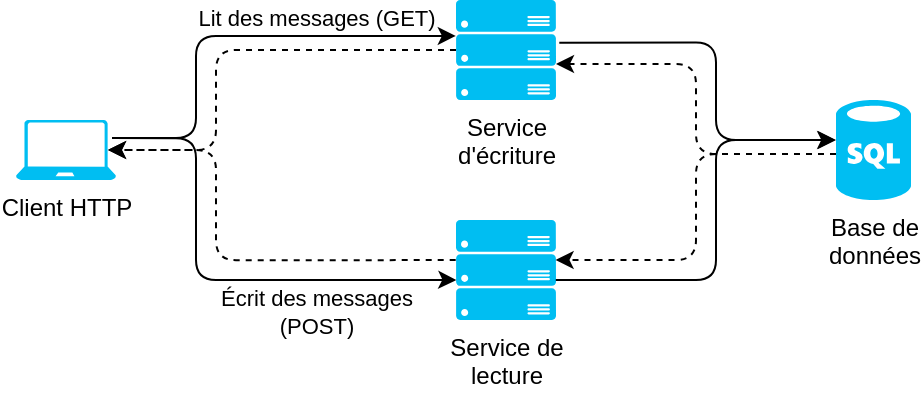 <mxfile version="14.4.2" type="device"><diagram id="hgKMzffdjP7wMpuV3e5r" name="Page-1"><mxGraphModel dx="474" dy="286" grid="1" gridSize="10" guides="1" tooltips="1" connect="1" arrows="1" fold="1" page="1" pageScale="1" pageWidth="850" pageHeight="1100" math="0" shadow="0"><root><mxCell id="0"/><mxCell id="1" parent="0"/><mxCell id="FD23MbmTOf5WjTjYxofJ-1" value="Client HTTP" style="verticalLabelPosition=bottom;html=1;verticalAlign=top;align=center;strokeColor=none;fillColor=#00BEF2;shape=mxgraph.azure.laptop;pointerEvents=1;" parent="1" vertex="1"><mxGeometry x="80" y="320" width="50" height="30" as="geometry"/></mxCell><mxCell id="FD23MbmTOf5WjTjYxofJ-2" value="" style="endArrow=classic;html=1;exitX=0.96;exitY=0.3;exitDx=0;exitDy=0;exitPerimeter=0;entryX=-0.002;entryY=0.359;entryDx=0;entryDy=0;entryPerimeter=0;edgeStyle=orthogonalEdgeStyle;" parent="1" source="FD23MbmTOf5WjTjYxofJ-1" target="FD23MbmTOf5WjTjYxofJ-7" edge="1"><mxGeometry width="50" height="50" relative="1" as="geometry"><mxPoint x="400" y="420" as="sourcePoint"/><mxPoint x="259" y="335" as="targetPoint"/><Array as="points"><mxPoint x="170" y="329"/><mxPoint x="170" y="278"/></Array></mxGeometry></mxCell><mxCell id="BVelakfelMz7CEoI4x5Y-1" value="Lit des messages (GET)" style="edgeLabel;html=1;align=center;verticalAlign=middle;resizable=0;points=[];" vertex="1" connectable="0" parent="FD23MbmTOf5WjTjYxofJ-2"><mxGeometry x="-0.155" relative="1" as="geometry"><mxPoint x="58.77" y="-9" as="offset"/></mxGeometry></mxCell><mxCell id="BVelakfelMz7CEoI4x5Y-3" style="edgeStyle=orthogonalEdgeStyle;rounded=1;orthogonalLoop=1;jettySize=auto;html=1;exitX=0;exitY=0.5;exitDx=0;exitDy=0;exitPerimeter=0;entryX=0.92;entryY=0.5;entryDx=0;entryDy=0;entryPerimeter=0;dashed=1;" edge="1" parent="1" source="FD23MbmTOf5WjTjYxofJ-7" target="FD23MbmTOf5WjTjYxofJ-1"><mxGeometry relative="1" as="geometry"><Array as="points"><mxPoint x="180" y="285"/><mxPoint x="180" y="335"/></Array></mxGeometry></mxCell><mxCell id="FD23MbmTOf5WjTjYxofJ-7" value="Service&lt;br&gt;d'écriture" style="verticalLabelPosition=bottom;html=1;verticalAlign=top;align=center;strokeColor=none;fillColor=#00BEF2;shape=mxgraph.azure.server_rack;" parent="1" vertex="1"><mxGeometry x="300" y="260" width="50" height="50" as="geometry"/></mxCell><mxCell id="BVelakfelMz7CEoI4x5Y-15" value="Base de&lt;br&gt;données" style="verticalLabelPosition=bottom;html=1;verticalAlign=top;align=center;strokeColor=none;fillColor=#00BEF2;shape=mxgraph.azure.sql_database;shadow=0;sketch=0;" vertex="1" parent="1"><mxGeometry x="490" y="310" width="37.5" height="50" as="geometry"/></mxCell><mxCell id="BVelakfelMz7CEoI4x5Y-17" style="edgeStyle=orthogonalEdgeStyle;rounded=1;orthogonalLoop=1;jettySize=auto;html=1;exitX=1.033;exitY=0.427;exitDx=0;exitDy=0;exitPerimeter=0;entryX=-0.011;entryY=0.399;entryDx=0;entryDy=0;entryPerimeter=0;shadow=0;startArrow=none;startFill=0;endArrow=classic;endFill=1;" edge="1" parent="1" source="FD23MbmTOf5WjTjYxofJ-7" target="BVelakfelMz7CEoI4x5Y-15"><mxGeometry relative="1" as="geometry"><mxPoint x="350" y="330" as="sourcePoint"/><mxPoint x="470" y="330" as="targetPoint"/><Array as="points"><mxPoint x="430" y="281"/><mxPoint x="430" y="330"/></Array></mxGeometry></mxCell><mxCell id="BVelakfelMz7CEoI4x5Y-19" value="Service de&lt;br&gt;lecture" style="verticalLabelPosition=bottom;html=1;verticalAlign=top;align=center;strokeColor=none;fillColor=#00BEF2;shape=mxgraph.azure.server_rack;" vertex="1" parent="1"><mxGeometry x="300" y="370" width="50" height="50" as="geometry"/></mxCell><mxCell id="BVelakfelMz7CEoI4x5Y-20" value="" style="endArrow=classic;html=1;exitX=0.96;exitY=0.3;exitDx=0;exitDy=0;exitPerimeter=0;entryX=0.003;entryY=0.601;entryDx=0;entryDy=0;entryPerimeter=0;edgeStyle=orthogonalEdgeStyle;" edge="1" parent="1" target="BVelakfelMz7CEoI4x5Y-19"><mxGeometry width="50" height="50" relative="1" as="geometry"><mxPoint x="128.1" y="329.05" as="sourcePoint"/><mxPoint x="300" y="278" as="targetPoint"/><Array as="points"><mxPoint x="170" y="329"/><mxPoint x="170" y="400"/><mxPoint x="298" y="400"/></Array></mxGeometry></mxCell><mxCell id="BVelakfelMz7CEoI4x5Y-21" value="Écrit des messages&lt;br&gt;(POST)" style="edgeLabel;html=1;align=center;verticalAlign=middle;resizable=0;points=[];" vertex="1" connectable="0" parent="BVelakfelMz7CEoI4x5Y-20"><mxGeometry x="-0.155" relative="1" as="geometry"><mxPoint x="60" y="26.13" as="offset"/></mxGeometry></mxCell><mxCell id="BVelakfelMz7CEoI4x5Y-22" style="edgeStyle=orthogonalEdgeStyle;rounded=1;orthogonalLoop=1;jettySize=auto;html=1;entryX=0.92;entryY=0.5;entryDx=0;entryDy=0;entryPerimeter=0;dashed=1;exitX=-0.003;exitY=0.401;exitDx=0;exitDy=0;exitPerimeter=0;" edge="1" parent="1" source="BVelakfelMz7CEoI4x5Y-19"><mxGeometry relative="1" as="geometry"><mxPoint x="300" y="395" as="sourcePoint"/><mxPoint x="126" y="335" as="targetPoint"/><Array as="points"><mxPoint x="180" y="390"/><mxPoint x="180" y="335"/></Array></mxGeometry></mxCell><mxCell id="BVelakfelMz7CEoI4x5Y-24" style="edgeStyle=orthogonalEdgeStyle;rounded=1;orthogonalLoop=1;jettySize=auto;html=1;exitX=0;exitY=0.5;exitDx=0;exitDy=0;exitPerimeter=0;shadow=0;startArrow=none;startFill=0;endArrow=classic;endFill=1;dashed=1;" edge="1" parent="1"><mxGeometry relative="1" as="geometry"><mxPoint x="490" y="337" as="sourcePoint"/><mxPoint x="350" y="292" as="targetPoint"/><Array as="points"><mxPoint x="420" y="337"/><mxPoint x="420" y="292"/></Array></mxGeometry></mxCell><mxCell id="BVelakfelMz7CEoI4x5Y-25" style="edgeStyle=orthogonalEdgeStyle;rounded=1;orthogonalLoop=1;jettySize=auto;html=1;shadow=0;startArrow=none;startFill=0;endArrow=classic;endFill=1;dashed=1;entryX=0.996;entryY=0.4;entryDx=0;entryDy=0;entryPerimeter=0;" edge="1" parent="1" target="BVelakfelMz7CEoI4x5Y-19"><mxGeometry relative="1" as="geometry"><mxPoint x="490" y="337" as="sourcePoint"/><mxPoint x="351" y="390" as="targetPoint"/><Array as="points"><mxPoint x="420" y="337"/><mxPoint x="420" y="390"/></Array></mxGeometry></mxCell><mxCell id="BVelakfelMz7CEoI4x5Y-26" style="edgeStyle=orthogonalEdgeStyle;rounded=1;orthogonalLoop=1;jettySize=auto;html=1;exitX=0.998;exitY=0.6;exitDx=0;exitDy=0;exitPerimeter=0;shadow=0;startArrow=none;startFill=0;endArrow=classic;endFill=1;" edge="1" parent="1" source="BVelakfelMz7CEoI4x5Y-19"><mxGeometry relative="1" as="geometry"><mxPoint x="361.65" y="291.35" as="sourcePoint"/><mxPoint x="490" y="330" as="targetPoint"/><Array as="points"><mxPoint x="430" y="400"/><mxPoint x="430" y="330"/></Array></mxGeometry></mxCell></root></mxGraphModel></diagram></mxfile>